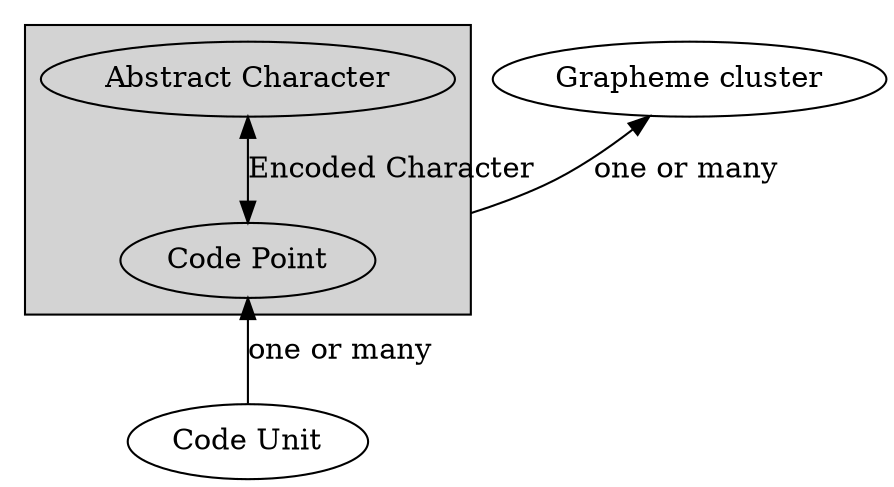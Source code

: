 digraph {
    rankdir=BT
    compound=true
    codeunit [label="Code Unit"]
    abschar [label="Abstract Character"]
    codepo [label="Code Point"]
    grcl [label="Grapheme cluster"]

    codeunit -> codepo [label="one or many"]
    subgraph cluster_encchar {
        rankdir=LR
        style=filled
        codepo -> abschar [dir=both,label="Encoded Character"]
    }
    codepo -> grcl [label="one or many",ltail=cluster_encchar]
}

